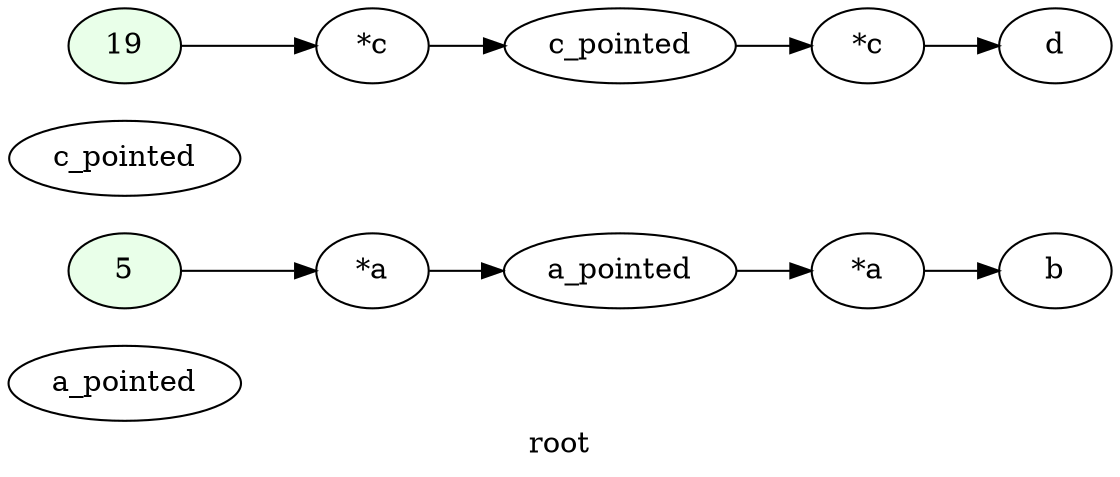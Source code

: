 digraph G
{
rankdir=LR;
label = "root";
	node_000001 [ label = "a_pointed", startingline=5 ]
	node_000002 [ label = "5", style=filled, fillcolor="#E9FFE9", startingline=6 ]
	node_000003 [ label = "*a", startingline=6 ]
	node_000004 [ label = "a_pointed", startingline=6 ]
	node_000005 [ label = "*a", startingline=7 ]
	node_000006 [ label = "b", startingline=7 ]
	node_000007 [ label = "c_pointed", startingline=9 ]
	node_000008 [ label = "19", style=filled, fillcolor="#E9FFE9", startingline=10 ]
	node_000009 [ label = "*c", startingline=10 ]
	node_000010 [ label = "c_pointed", startingline=10 ]
	node_000011 [ label = "*c", startingline=11 ]
	node_000012 [ label = "d", startingline=11 ]
	node_000002 -> node_000003
	node_000003 -> node_000004
	node_000004 -> node_000005
	node_000005 -> node_000006
	node_000008 -> node_000009
	node_000009 -> node_000010
	node_000010 -> node_000011
	node_000011 -> node_000012
}
